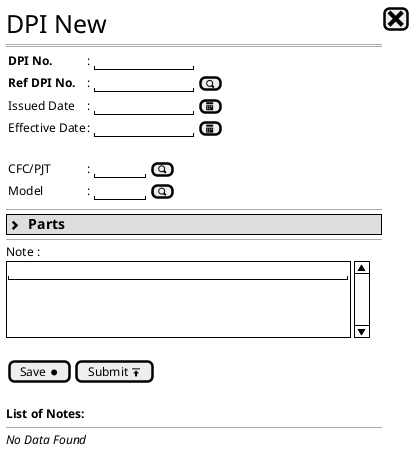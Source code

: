 @startuml
@startsalt
{
  <size:25>DPI New |[<size:25><&x>]|*
  ==
  {   
    {
    <b>DPI No.        |: {|"            " |}
    <b>Ref DPI No.    |:  {|"            "| [<&magnifying-glass>]}*
    Issued Date       |: {| "            " | [<&calendar>]|}
    Effective Date    |: {| "            " | [<&calendar>]|}
    .
    CFC/PJT      |: {|"      " | [<&magnifying-glass>]}
    Model        |: {|"      " | [<&magnifying-glass>]}
    }
  }
  --
  {*
    <b><size:14> <&chevron-right>  Parts
  }
  --
  Note : 
  {SI
    "                                          "
    .
    .
    . 
  }
  .  
  {[Save <&media-record>] | [Submit <&data-transfer-upload>]}
  .
  <b>List of Notes:
  --
  <i>No Data Found </i>
}
@endsalt
@enduml